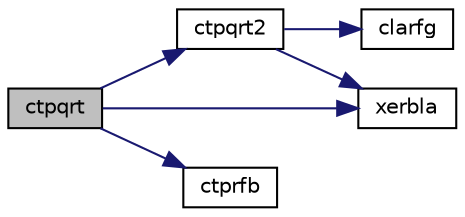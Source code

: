 digraph "ctpqrt"
{
 // LATEX_PDF_SIZE
  edge [fontname="Helvetica",fontsize="10",labelfontname="Helvetica",labelfontsize="10"];
  node [fontname="Helvetica",fontsize="10",shape=record];
  rankdir="LR";
  Node1 [label="ctpqrt",height=0.2,width=0.4,color="black", fillcolor="grey75", style="filled", fontcolor="black",tooltip="CTPQRT"];
  Node1 -> Node2 [color="midnightblue",fontsize="10",style="solid",fontname="Helvetica"];
  Node2 [label="ctpqrt2",height=0.2,width=0.4,color="black", fillcolor="white", style="filled",URL="$ctpqrt2_8f.html#af43d372a211a762f640d9de7b20771e8",tooltip="CTPQRT2 computes a QR factorization of a real or complex \"triangular-pentagonal\" matrix,..."];
  Node2 -> Node3 [color="midnightblue",fontsize="10",style="solid",fontname="Helvetica"];
  Node3 [label="clarfg",height=0.2,width=0.4,color="black", fillcolor="white", style="filled",URL="$clarfg_8f.html#ab546cf8718b98ecdc6aae99a34ffb1bf",tooltip="CLARFG generates an elementary reflector (Householder matrix)."];
  Node2 -> Node4 [color="midnightblue",fontsize="10",style="solid",fontname="Helvetica"];
  Node4 [label="xerbla",height=0.2,width=0.4,color="black", fillcolor="white", style="filled",URL="$xerbla_8f.html#a377ee61015baf8dea7770b3a404b1c07",tooltip="XERBLA"];
  Node1 -> Node5 [color="midnightblue",fontsize="10",style="solid",fontname="Helvetica"];
  Node5 [label="ctprfb",height=0.2,width=0.4,color="black", fillcolor="white", style="filled",URL="$ctprfb_8f.html#a1870011d9f6b3b3df73c361a3236942f",tooltip="CTPRFB applies a complex \"triangular-pentagonal\" block reflector to a complex matrix,..."];
  Node1 -> Node4 [color="midnightblue",fontsize="10",style="solid",fontname="Helvetica"];
}
